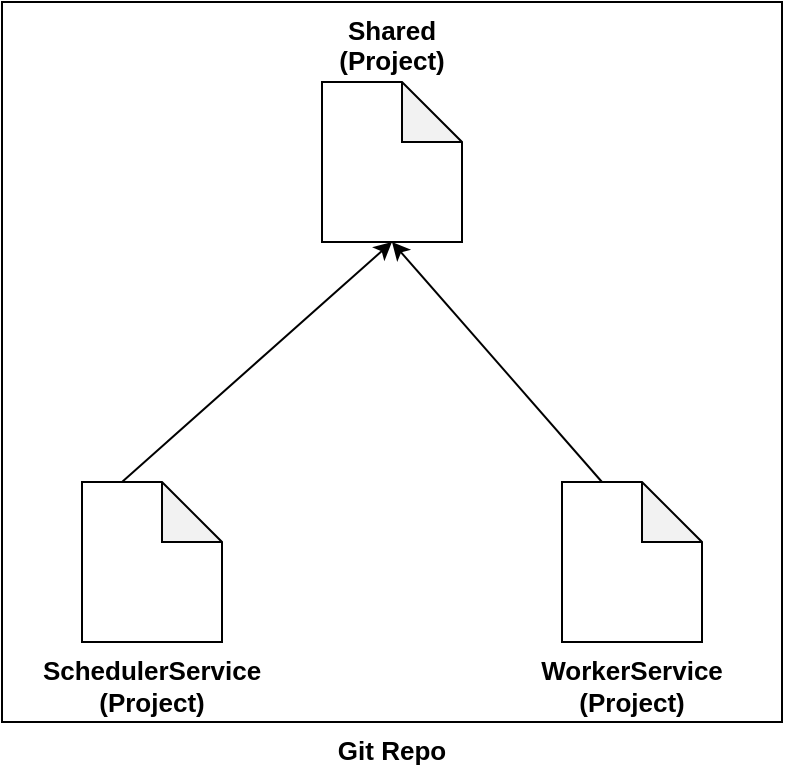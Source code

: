 <mxfile version="18.0.2" type="device" pages="3"><diagram id="eWPs00Pgt8cFPdq99VTi" name="git-project-dependency-structure"><mxGraphModel dx="1422" dy="762" grid="1" gridSize="10" guides="1" tooltips="1" connect="1" arrows="1" fold="1" page="1" pageScale="1" pageWidth="850" pageHeight="1100" math="0" shadow="0"><root><mxCell id="0"/><mxCell id="1" parent="0"/><mxCell id="jWwfdPVLvhBymYBaZ99b-8" style="edgeStyle=none;rounded=0;orthogonalLoop=1;jettySize=auto;html=1;exitX=0;exitY=0;exitDx=20;exitDy=0;exitPerimeter=0;entryX=0.5;entryY=1;entryDx=0;entryDy=0;entryPerimeter=0;fontSize=13;fontStyle=1" edge="1" parent="1" source="jWwfdPVLvhBymYBaZ99b-2" target="jWwfdPVLvhBymYBaZ99b-5"><mxGeometry relative="1" as="geometry"/></mxCell><mxCell id="jWwfdPVLvhBymYBaZ99b-2" value="WorkerService&lt;br style=&quot;font-size: 13px;&quot;&gt;(Project)" style="shape=note;whiteSpace=wrap;html=1;backgroundOutline=1;darkOpacity=0.05;labelPosition=center;verticalLabelPosition=bottom;align=center;verticalAlign=top;fontSize=13;fontStyle=1" vertex="1" parent="1"><mxGeometry x="440" y="320" width="70" height="80" as="geometry"/></mxCell><mxCell id="jWwfdPVLvhBymYBaZ99b-7" style="rounded=0;orthogonalLoop=1;jettySize=auto;html=1;exitX=0;exitY=0;exitDx=20;exitDy=0;exitPerimeter=0;entryX=0.5;entryY=1;entryDx=0;entryDy=0;entryPerimeter=0;fontSize=13;fontStyle=1" edge="1" parent="1" source="jWwfdPVLvhBymYBaZ99b-3" target="jWwfdPVLvhBymYBaZ99b-5"><mxGeometry relative="1" as="geometry"/></mxCell><mxCell id="jWwfdPVLvhBymYBaZ99b-3" value="SchedulerService&lt;br style=&quot;font-size: 13px;&quot;&gt;(Project)" style="shape=note;whiteSpace=wrap;html=1;backgroundOutline=1;darkOpacity=0.05;labelPosition=center;verticalLabelPosition=bottom;align=center;verticalAlign=top;fontSize=13;fontStyle=1" vertex="1" parent="1"><mxGeometry x="200" y="320" width="70" height="80" as="geometry"/></mxCell><mxCell id="jWwfdPVLvhBymYBaZ99b-5" value="Shared&lt;br style=&quot;font-size: 13px;&quot;&gt;(Project)" style="shape=note;whiteSpace=wrap;html=1;backgroundOutline=1;darkOpacity=0.05;labelPosition=center;verticalLabelPosition=top;align=center;verticalAlign=bottom;fontSize=13;fontStyle=1" vertex="1" parent="1"><mxGeometry x="320" y="120" width="70" height="80" as="geometry"/></mxCell><mxCell id="jWwfdPVLvhBymYBaZ99b-10" value="Git Repo" style="rounded=0;whiteSpace=wrap;html=1;fillColor=none;labelPosition=center;verticalLabelPosition=bottom;align=center;verticalAlign=top;fontSize=13;fontStyle=1" vertex="1" parent="1"><mxGeometry x="160" y="80" width="390" height="360" as="geometry"/></mxCell><mxCell id="jWwfdPVLvhBymYBaZ99b-12" value="" style="shape=image;html=1;verticalAlign=top;verticalLabelPosition=bottom;labelBackgroundColor=#ffffff;imageAspect=0;aspect=fixed;image=https://cdn2.iconfinder.com/data/icons/font-awesome/1792/git-128.png;fillColor=none;fontSize=13;fontStyle=1" vertex="1" parent="1"><mxGeometry x="180" y="100" width="40" height="40" as="geometry"/></mxCell></root></mxGraphModel></diagram><diagram id="DksOwXpTb3MBv4mOigC8" name="deployment-architecture"><mxGraphModel dx="1422" dy="762" grid="1" gridSize="10" guides="1" tooltips="1" connect="1" arrows="1" fold="1" page="1" pageScale="1" pageWidth="850" pageHeight="1100" math="0" shadow="0"><root><mxCell id="0"/><mxCell id="1" parent="0"/><mxCell id="wLCoB3OP9YqPXBcHTcZh-21" value="Kubernetes Cluster" style="rounded=0;whiteSpace=wrap;html=1;fontSize=13;fillColor=none;strokeColor=#6c8ebf;dashed=1;labelPosition=center;verticalLabelPosition=top;align=center;verticalAlign=bottom;" vertex="1" parent="1"><mxGeometry x="60" y="370" width="900" height="110" as="geometry"/></mxCell><mxCell id="wLCoB3OP9YqPXBcHTcZh-1" value="Docker Container Registry" style="rounded=0;whiteSpace=wrap;html=1;fillColor=none;labelPosition=center;verticalLabelPosition=top;align=center;verticalAlign=bottom;fontSize=13;fontStyle=1" vertex="1" parent="1"><mxGeometry x="320" y="210" width="480" height="110" as="geometry"/></mxCell><mxCell id="wLCoB3OP9YqPXBcHTcZh-17" style="rounded=0;orthogonalLoop=1;jettySize=auto;html=1;exitX=0.5;exitY=1;exitDx=0;exitDy=0;exitPerimeter=0;entryX=0.5;entryY=0;entryDx=0;entryDy=0;entryPerimeter=0;fontSize=13;" edge="1" parent="1" source="wLCoB3OP9YqPXBcHTcZh-2" target="wLCoB3OP9YqPXBcHTcZh-15"><mxGeometry relative="1" as="geometry"/></mxCell><mxCell id="wLCoB3OP9YqPXBcHTcZh-19" style="rounded=0;orthogonalLoop=1;jettySize=auto;html=1;exitX=0.5;exitY=1;exitDx=0;exitDy=0;exitPerimeter=0;entryX=0.5;entryY=0;entryDx=0;entryDy=0;entryPerimeter=0;fontSize=13;" edge="1" parent="1" source="wLCoB3OP9YqPXBcHTcZh-2" target="wLCoB3OP9YqPXBcHTcZh-14"><mxGeometry relative="1" as="geometry"/></mxCell><mxCell id="wLCoB3OP9YqPXBcHTcZh-39" style="edgeStyle=none;rounded=0;orthogonalLoop=1;jettySize=auto;html=1;exitX=0.5;exitY=1;exitDx=0;exitDy=0;exitPerimeter=0;entryX=0.5;entryY=0;entryDx=0;entryDy=0;entryPerimeter=0;fontSize=13;startArrow=none;startFill=0;" edge="1" parent="1" source="wLCoB3OP9YqPXBcHTcZh-26" target="wLCoB3OP9YqPXBcHTcZh-16"><mxGeometry relative="1" as="geometry"/></mxCell><mxCell id="wLCoB3OP9YqPXBcHTcZh-2" value="worker-service" style="shape=note;whiteSpace=wrap;html=1;backgroundOutline=1;darkOpacity=0.05;labelPosition=center;verticalLabelPosition=top;align=center;verticalAlign=bottom;fontSize=13;fontStyle=1" vertex="1" parent="1"><mxGeometry x="680" y="260" width="40" height="40" as="geometry"/></mxCell><mxCell id="wLCoB3OP9YqPXBcHTcZh-11" style="edgeStyle=none;rounded=0;orthogonalLoop=1;jettySize=auto;html=1;exitX=0.5;exitY=1;exitDx=0;exitDy=0;exitPerimeter=0;fontSize=13;entryX=0.5;entryY=0;entryDx=0;entryDy=0;entryPerimeter=0;startArrow=none;" edge="1" parent="1" source="wLCoB3OP9YqPXBcHTcZh-24" target="wLCoB3OP9YqPXBcHTcZh-6"><mxGeometry relative="1" as="geometry"><mxPoint x="380" y="540" as="targetPoint"/></mxGeometry></mxCell><mxCell id="wLCoB3OP9YqPXBcHTcZh-3" value="scheduler-service" style="shape=note;whiteSpace=wrap;html=1;backgroundOutline=1;darkOpacity=0.05;labelPosition=center;verticalLabelPosition=top;align=center;verticalAlign=bottom;fontSize=13;fontStyle=1" vertex="1" parent="1"><mxGeometry x="360" y="260" width="40" height="40" as="geometry"/></mxCell><mxCell id="wLCoB3OP9YqPXBcHTcZh-4" value="" style="sketch=0;aspect=fixed;html=1;points=[];align=center;image;fontSize=12;image=img/lib/mscae/Docker.svg;fillColor=default;" vertex="1" parent="1"><mxGeometry x="495" y="248.6" width="40" height="32.8" as="geometry"/></mxCell><mxCell id="wLCoB3OP9YqPXBcHTcZh-9" value="" style="edgeStyle=none;rounded=0;orthogonalLoop=1;jettySize=auto;html=1;fontSize=13;" edge="1" parent="1" source="wLCoB3OP9YqPXBcHTcZh-5" target="wLCoB3OP9YqPXBcHTcZh-7"><mxGeometry relative="1" as="geometry"/></mxCell><mxCell id="wLCoB3OP9YqPXBcHTcZh-5" value="ingress-controller" style="sketch=0;html=1;dashed=0;whitespace=wrap;fillColor=#2875E2;strokeColor=#ffffff;points=[[0.005,0.63,0],[0.1,0.2,0],[0.9,0.2,0],[0.5,0,0],[0.995,0.63,0],[0.72,0.99,0],[0.5,1,0],[0.28,0.99,0]];shape=mxgraph.kubernetes.icon;prIcon=ing;fontSize=13;labelPosition=center;verticalLabelPosition=bottom;align=center;verticalAlign=top;" vertex="1" parent="1"><mxGeometry x="40" y="400" width="40" height="40" as="geometry"/></mxCell><mxCell id="wLCoB3OP9YqPXBcHTcZh-6" value="scheduler-api" style="sketch=0;html=1;dashed=0;whitespace=wrap;fillColor=#2875E2;strokeColor=#ffffff;points=[[0.005,0.63,0],[0.1,0.2,0],[0.9,0.2,0],[0.5,0,0],[0.995,0.63,0],[0.72,0.99,0],[0.5,1,0],[0.28,0.99,0]];shape=mxgraph.kubernetes.icon;prIcon=deploy;fontSize=13;labelPosition=right;verticalLabelPosition=middle;align=left;verticalAlign=middle;" vertex="1" parent="1"><mxGeometry x="360" y="400" width="40" height="40" as="geometry"/></mxCell><mxCell id="wLCoB3OP9YqPXBcHTcZh-10" value="" style="edgeStyle=none;rounded=0;orthogonalLoop=1;jettySize=auto;html=1;fontSize=13;" edge="1" parent="1" source="wLCoB3OP9YqPXBcHTcZh-7" target="wLCoB3OP9YqPXBcHTcZh-6"><mxGeometry relative="1" as="geometry"/></mxCell><mxCell id="wLCoB3OP9YqPXBcHTcZh-37" style="edgeStyle=none;rounded=0;orthogonalLoop=1;jettySize=auto;html=1;entryX=0;entryY=0.15;entryDx=0;entryDy=0;entryPerimeter=0;fontSize=13;startArrow=classic;startFill=1;exitX=0.5;exitY=1;exitDx=0;exitDy=0;exitPerimeter=0;" edge="1" parent="1" source="wLCoB3OP9YqPXBcHTcZh-6" target="wLCoB3OP9YqPXBcHTcZh-36"><mxGeometry relative="1" as="geometry"/></mxCell><mxCell id="wLCoB3OP9YqPXBcHTcZh-7" value="scheduler-service" style="sketch=0;html=1;dashed=0;whitespace=wrap;fillColor=#2875E2;strokeColor=#ffffff;points=[[0.005,0.63,0],[0.1,0.2,0],[0.9,0.2,0],[0.5,0,0],[0.995,0.63,0],[0.72,0.99,0],[0.5,1,0],[0.28,0.99,0]];shape=mxgraph.kubernetes.icon;prIcon=svc;fontSize=13;labelPosition=center;verticalLabelPosition=top;align=center;verticalAlign=bottom;" vertex="1" parent="1"><mxGeometry x="200" y="400" width="40" height="40" as="geometry"/></mxCell><mxCell id="wLCoB3OP9YqPXBcHTcZh-14" value="beta-listener" style="sketch=0;html=1;dashed=0;whitespace=wrap;fillColor=#2875E2;strokeColor=#ffffff;points=[[0.005,0.63,0],[0.1,0.2,0],[0.9,0.2,0],[0.5,0,0],[0.995,0.63,0],[0.72,0.99,0],[0.5,1,0],[0.28,0.99,0]];shape=mxgraph.kubernetes.icon;prIcon=ds;fontSize=13;labelPosition=right;verticalLabelPosition=middle;align=left;verticalAlign=middle;" vertex="1" parent="1"><mxGeometry x="840" y="400" width="40" height="40" as="geometry"/></mxCell><mxCell id="wLCoB3OP9YqPXBcHTcZh-15" value="alpha-listener" style="sketch=0;html=1;dashed=0;whitespace=wrap;fillColor=#2875E2;strokeColor=#ffffff;points=[[0.005,0.63,0],[0.1,0.2,0],[0.9,0.2,0],[0.5,0,0],[0.995,0.63,0],[0.72,0.99,0],[0.5,1,0],[0.28,0.99,0]];shape=mxgraph.kubernetes.icon;prIcon=ds;fontSize=13;labelPosition=right;verticalLabelPosition=middle;align=left;verticalAlign=middle;" vertex="1" parent="1"><mxGeometry x="520" y="400" width="40" height="40" as="geometry"/></mxCell><mxCell id="wLCoB3OP9YqPXBcHTcZh-16" value="default-listener" style="sketch=0;html=1;dashed=0;whitespace=wrap;fillColor=#2875E2;strokeColor=#ffffff;points=[[0.005,0.63,0],[0.1,0.2,0],[0.9,0.2,0],[0.5,0,0],[0.995,0.63,0],[0.72,0.99,0],[0.5,1,0],[0.28,0.99,0]];shape=mxgraph.kubernetes.icon;prIcon=ds;fontSize=13;labelPosition=right;verticalLabelPosition=middle;align=left;verticalAlign=middle;" vertex="1" parent="1"><mxGeometry x="680" y="400" width="40" height="40" as="geometry"/></mxCell><mxCell id="wLCoB3OP9YqPXBcHTcZh-23" value="" style="sketch=0;aspect=fixed;html=1;points=[];align=center;image;fontSize=12;image=img/lib/mscae/Kubernetes.svg;dashed=1;fillColor=none;gradientColor=none;" vertex="1" parent="1"><mxGeometry x="100" y="350" width="40" height="38.4" as="geometry"/></mxCell><mxCell id="wLCoB3OP9YqPXBcHTcZh-24" value="Pull" style="text;html=1;align=center;verticalAlign=middle;resizable=0;points=[];autosize=1;strokeColor=none;fillColor=none;fontSize=13;" vertex="1" parent="1"><mxGeometry x="360" y="340" width="40" height="20" as="geometry"/></mxCell><mxCell id="wLCoB3OP9YqPXBcHTcZh-25" value="" style="edgeStyle=none;rounded=0;orthogonalLoop=1;jettySize=auto;html=1;exitX=0.5;exitY=1;exitDx=0;exitDy=0;exitPerimeter=0;fontSize=13;entryX=0.5;entryY=0;entryDx=0;entryDy=0;entryPerimeter=0;endArrow=none;" edge="1" parent="1" source="wLCoB3OP9YqPXBcHTcZh-3" target="wLCoB3OP9YqPXBcHTcZh-24"><mxGeometry relative="1" as="geometry"><mxPoint x="380" y="400" as="targetPoint"/><mxPoint x="380" y="300" as="sourcePoint"/></mxGeometry></mxCell><mxCell id="wLCoB3OP9YqPXBcHTcZh-38" style="edgeStyle=none;rounded=0;orthogonalLoop=1;jettySize=auto;html=1;exitX=1;exitY=0.15;exitDx=0;exitDy=0;exitPerimeter=0;entryX=0.28;entryY=0.99;entryDx=0;entryDy=0;entryPerimeter=0;fontSize=13;startArrow=classic;startFill=1;endArrow=classic;endFill=1;" edge="1" parent="1" source="wLCoB3OP9YqPXBcHTcZh-36" target="wLCoB3OP9YqPXBcHTcZh-15"><mxGeometry relative="1" as="geometry"/></mxCell><mxCell id="wLCoB3OP9YqPXBcHTcZh-41" style="edgeStyle=none;rounded=0;orthogonalLoop=1;jettySize=auto;html=1;exitX=1;exitY=0.5;exitDx=0;exitDy=0;exitPerimeter=0;entryX=0.28;entryY=0.99;entryDx=0;entryDy=0;entryPerimeter=0;fontSize=13;startArrow=classic;startFill=1;endArrow=classic;endFill=1;" edge="1" parent="1" source="wLCoB3OP9YqPXBcHTcZh-36" target="wLCoB3OP9YqPXBcHTcZh-16"><mxGeometry relative="1" as="geometry"/></mxCell><mxCell id="wLCoB3OP9YqPXBcHTcZh-42" style="edgeStyle=none;rounded=0;orthogonalLoop=1;jettySize=auto;html=1;exitX=1;exitY=0.85;exitDx=0;exitDy=0;exitPerimeter=0;entryX=0.28;entryY=0.99;entryDx=0;entryDy=0;entryPerimeter=0;fontSize=13;startArrow=classic;startFill=1;endArrow=classic;endFill=1;" edge="1" parent="1" source="wLCoB3OP9YqPXBcHTcZh-36" target="wLCoB3OP9YqPXBcHTcZh-14"><mxGeometry relative="1" as="geometry"/></mxCell><mxCell id="wLCoB3OP9YqPXBcHTcZh-36" value="Job Storage" style="strokeWidth=2;html=1;shape=mxgraph.flowchart.database;whiteSpace=wrap;fontSize=13;fillColor=#dae8fc;labelPosition=center;verticalLabelPosition=bottom;align=center;verticalAlign=top;strokeColor=#6c8ebf;" vertex="1" parent="1"><mxGeometry x="400" y="590" width="80" height="50" as="geometry"/></mxCell><mxCell id="wLCoB3OP9YqPXBcHTcZh-26" value="Pull" style="text;html=1;align=center;verticalAlign=middle;resizable=0;points=[];autosize=1;strokeColor=none;fillColor=none;fontSize=13;" vertex="1" parent="1"><mxGeometry x="680" y="340" width="40" height="20" as="geometry"/></mxCell><mxCell id="wLCoB3OP9YqPXBcHTcZh-40" value="" style="edgeStyle=none;rounded=0;orthogonalLoop=1;jettySize=auto;html=1;exitX=0.5;exitY=1;exitDx=0;exitDy=0;exitPerimeter=0;entryX=0.5;entryY=0;entryDx=0;entryDy=0;entryPerimeter=0;fontSize=13;startArrow=none;startFill=0;endArrow=none;" edge="1" parent="1" source="wLCoB3OP9YqPXBcHTcZh-2" target="wLCoB3OP9YqPXBcHTcZh-26"><mxGeometry relative="1" as="geometry"><mxPoint x="700" y="300" as="sourcePoint"/><mxPoint x="700" y="400" as="targetPoint"/></mxGeometry></mxCell><mxCell id="wLCoB3OP9YqPXBcHTcZh-43" value="Dequeue &amp;amp; Execute" style="text;html=1;align=center;verticalAlign=middle;resizable=0;points=[];autosize=1;strokeColor=none;fillColor=none;fontSize=13;" vertex="1" parent="1"><mxGeometry x="620" y="560" width="130" height="20" as="geometry"/></mxCell><mxCell id="wLCoB3OP9YqPXBcHTcZh-44" value="Enqueue Jobs" style="text;html=1;align=center;verticalAlign=middle;resizable=0;points=[];autosize=1;strokeColor=none;fillColor=none;fontSize=13;" vertex="1" parent="1"><mxGeometry x="290" y="510" width="100" height="20" as="geometry"/></mxCell></root></mxGraphModel></diagram><diagram id="KL_CdgCqN5UWHZdW8Ibo" name="high-level-architecture"><mxGraphModel dx="1422" dy="762" grid="1" gridSize="10" guides="1" tooltips="1" connect="1" arrows="1" fold="1" page="1" pageScale="1" pageWidth="850" pageHeight="1100" math="0" shadow="0"><root><mxCell id="0"/><mxCell id="1" parent="0"/><mxCell id="DrmCYTNrIeUzL0mOomY1-1" value="Job Storage" style="rounded=0;whiteSpace=wrap;html=1;fontSize=13;fillColor=default;gradientColor=none;" vertex="1" parent="1"><mxGeometry x="160" y="240" width="480" height="40" as="geometry"/></mxCell><mxCell id="DrmCYTNrIeUzL0mOomY1-13" style="edgeStyle=none;rounded=0;orthogonalLoop=1;jettySize=auto;html=1;exitX=0.25;exitY=1;exitDx=0;exitDy=0;entryX=0.25;entryY=0;entryDx=0;entryDy=0;fontSize=13;startArrow=none;startFill=0;endArrow=classic;endFill=1;" edge="1" parent="1" source="DrmCYTNrIeUzL0mOomY1-2" target="DrmCYTNrIeUzL0mOomY1-1"><mxGeometry relative="1" as="geometry"/></mxCell><mxCell id="DrmCYTNrIeUzL0mOomY1-14" style="edgeStyle=none;rounded=0;orthogonalLoop=1;jettySize=auto;html=1;exitX=0.75;exitY=1;exitDx=0;exitDy=0;entryX=0.75;entryY=0;entryDx=0;entryDy=0;fontSize=13;startArrow=none;startFill=0;endArrow=classic;endFill=1;" edge="1" parent="1" source="DrmCYTNrIeUzL0mOomY1-2" target="DrmCYTNrIeUzL0mOomY1-1"><mxGeometry relative="1" as="geometry"/></mxCell><mxCell id="DrmCYTNrIeUzL0mOomY1-2" value="Scheduler" style="rounded=0;whiteSpace=wrap;html=1;fontSize=13;fillColor=default;gradientColor=none;" vertex="1" parent="1"><mxGeometry x="160" y="160" width="480" height="40" as="geometry"/></mxCell><mxCell id="DrmCYTNrIeUzL0mOomY1-7" style="edgeStyle=none;rounded=0;orthogonalLoop=1;jettySize=auto;html=1;exitX=0.5;exitY=0;exitDx=0;exitDy=0;entryX=0.25;entryY=1;entryDx=0;entryDy=0;fontSize=13;startArrow=classic;startFill=1;endArrow=none;endFill=0;" edge="1" parent="1" source="DrmCYTNrIeUzL0mOomY1-4" target="DrmCYTNrIeUzL0mOomY1-1"><mxGeometry relative="1" as="geometry"/></mxCell><mxCell id="DrmCYTNrIeUzL0mOomY1-4" value="Worker" style="rounded=0;whiteSpace=wrap;html=1;fontSize=13;fillColor=default;gradientColor=none;" vertex="1" parent="1"><mxGeometry x="220" y="320" width="120" height="40" as="geometry"/></mxCell><mxCell id="DrmCYTNrIeUzL0mOomY1-9" style="edgeStyle=none;rounded=0;orthogonalLoop=1;jettySize=auto;html=1;entryX=0.75;entryY=1;entryDx=0;entryDy=0;fontSize=13;startArrow=classic;startFill=1;endArrow=none;endFill=0;" edge="1" parent="1" source="DrmCYTNrIeUzL0mOomY1-8" target="DrmCYTNrIeUzL0mOomY1-1"><mxGeometry relative="1" as="geometry"/></mxCell><mxCell id="DrmCYTNrIeUzL0mOomY1-8" value="Worker-n" style="rounded=0;whiteSpace=wrap;html=1;fontSize=13;fillColor=default;gradientColor=none;" vertex="1" parent="1"><mxGeometry x="460" y="320" width="120" height="40" as="geometry"/></mxCell><mxCell id="DrmCYTNrIeUzL0mOomY1-10" value="" style="endArrow=none;dashed=1;html=1;dashPattern=1 3;strokeWidth=2;rounded=0;fontSize=13;" edge="1" parent="1"><mxGeometry width="50" height="50" relative="1" as="geometry"><mxPoint x="350" y="340" as="sourcePoint"/><mxPoint x="450" y="340" as="targetPoint"/></mxGeometry></mxCell><mxCell id="DrmCYTNrIeUzL0mOomY1-12" value="Process Requests from queue-y" style="text;html=1;strokeColor=none;fillColor=none;align=center;verticalAlign=middle;whiteSpace=wrap;rounded=0;fontSize=13;" vertex="1" parent="1"><mxGeometry x="450" y="370" width="140" height="30" as="geometry"/></mxCell><mxCell id="DrmCYTNrIeUzL0mOomY1-15" value="Enqueue for queue-x" style="text;html=1;align=center;verticalAlign=middle;resizable=0;points=[];autosize=1;strokeColor=none;fillColor=none;fontSize=13;" vertex="1" parent="1"><mxGeometry x="130" y="210" width="140" height="20" as="geometry"/></mxCell><mxCell id="DrmCYTNrIeUzL0mOomY1-16" value="Enqueue for queue-y" style="text;html=1;align=center;verticalAlign=middle;resizable=0;points=[];autosize=1;strokeColor=none;fillColor=none;fontSize=13;" vertex="1" parent="1"><mxGeometry x="530" y="210" width="140" height="20" as="geometry"/></mxCell><mxCell id="DrmCYTNrIeUzL0mOomY1-17" value="Dequeue from queue-y" style="text;html=1;align=center;verticalAlign=middle;resizable=0;points=[];autosize=1;strokeColor=none;fillColor=none;fontSize=13;" vertex="1" parent="1"><mxGeometry x="525" y="290" width="150" height="20" as="geometry"/></mxCell><mxCell id="DrmCYTNrIeUzL0mOomY1-18" value="Dequeue from&amp;nbsp;queue-x" style="text;html=1;align=center;verticalAlign=middle;resizable=0;points=[];autosize=1;strokeColor=none;fillColor=none;fontSize=13;" vertex="1" parent="1"><mxGeometry x="125" y="290" width="150" height="20" as="geometry"/></mxCell><mxCell id="DrmCYTNrIeUzL0mOomY1-19" value="Process Requests from queue-x" style="text;html=1;strokeColor=none;fillColor=none;align=center;verticalAlign=middle;whiteSpace=wrap;rounded=0;fontSize=13;" vertex="1" parent="1"><mxGeometry x="210" y="370" width="140" height="30" as="geometry"/></mxCell><mxCell id="DrmCYTNrIeUzL0mOomY1-20" value="Workers are independently scalable." style="text;html=1;strokeColor=none;fillColor=none;align=center;verticalAlign=middle;whiteSpace=wrap;rounded=0;fontSize=13;" vertex="1" parent="1"><mxGeometry x="215" y="410" width="370" height="30" as="geometry"/></mxCell><mxCell id="DrmCYTNrIeUzL0mOomY1-21" value="Orchestrator-Worker Pattern with a common data-plane." style="text;html=1;strokeColor=none;fillColor=none;align=left;verticalAlign=middle;whiteSpace=wrap;rounded=0;fontSize=13;" vertex="1" parent="1"><mxGeometry x="40" y="90" width="200" height="80" as="geometry"/></mxCell></root></mxGraphModel></diagram></mxfile>